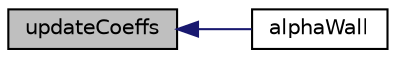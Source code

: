digraph "updateCoeffs"
{
  bgcolor="transparent";
  edge [fontname="Helvetica",fontsize="10",labelfontname="Helvetica",labelfontsize="10"];
  node [fontname="Helvetica",fontsize="10",shape=record];
  rankdir="LR";
  Node70 [label="updateCoeffs",height=0.2,width=0.4,color="black", fillcolor="grey75", style="filled", fontcolor="black"];
  Node70 -> Node71 [dir="back",color="midnightblue",fontsize="10",style="solid",fontname="Helvetica"];
  Node71 [label="alphaWall",height=0.2,width=0.4,color="black",URL="$a32041.html#a0c4ea23c97928bfd98f091903ca2813d",tooltip="Return reference to alphaWall to allow adjustment. "];
}

